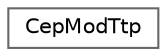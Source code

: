 digraph "Graphical Class Hierarchy"
{
 // LATEX_PDF_SIZE
  bgcolor="transparent";
  edge [fontname=Helvetica,fontsize=10,labelfontname=Helvetica,labelfontsize=10];
  node [fontname=Helvetica,fontsize=10,shape=box,height=0.2,width=0.4];
  rankdir="LR";
  Node0 [id="Node000000",label="CepModTtp",height=0.2,width=0.4,color="grey40", fillcolor="white", style="filled",URL="$class_cep_mod_ttp.html",tooltip="This module defines data structures for ten Tusscher-Panfilov epicardial cellular activation model fo..."];
}
